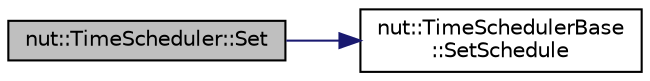 digraph "nut::TimeScheduler::Set"
{
 // LATEX_PDF_SIZE
  edge [fontname="Helvetica",fontsize="10",labelfontname="Helvetica",labelfontsize="10"];
  node [fontname="Helvetica",fontsize="10",shape=record];
  rankdir="LR";
  Node1 [label="nut::TimeScheduler::Set",height=0.2,width=0.4,color="black", fillcolor="grey75", style="filled", fontcolor="black",tooltip="スケジューラのセット"];
  Node1 -> Node2 [color="midnightblue",fontsize="10",style="solid",fontname="Helvetica"];
  Node2 [label="nut::TimeSchedulerBase\l::SetSchedule",height=0.2,width=0.4,color="black", fillcolor="white", style="filled",URL="$d9/d00/classnut_1_1_time_scheduler_base.html#a7c8bf2346e24d05dec2caf68a8d6a8e6",tooltip="スケジューラのセット"];
}
